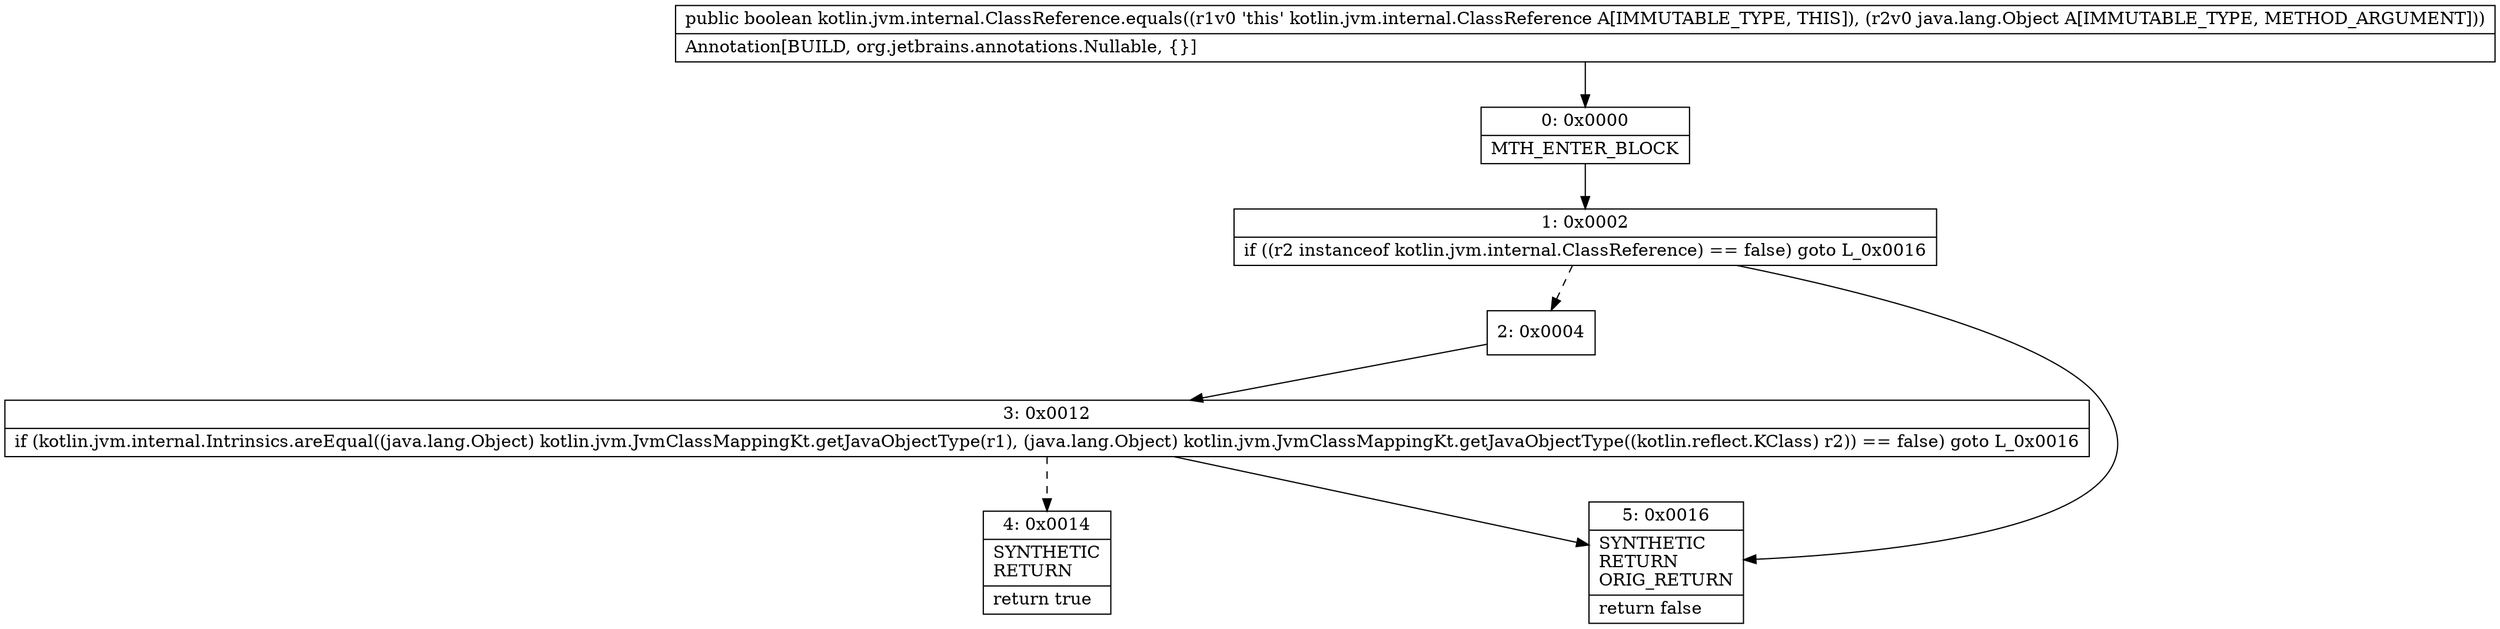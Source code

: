 digraph "CFG forkotlin.jvm.internal.ClassReference.equals(Ljava\/lang\/Object;)Z" {
Node_0 [shape=record,label="{0\:\ 0x0000|MTH_ENTER_BLOCK\l}"];
Node_1 [shape=record,label="{1\:\ 0x0002|if ((r2 instanceof kotlin.jvm.internal.ClassReference) == false) goto L_0x0016\l}"];
Node_2 [shape=record,label="{2\:\ 0x0004}"];
Node_3 [shape=record,label="{3\:\ 0x0012|if (kotlin.jvm.internal.Intrinsics.areEqual((java.lang.Object) kotlin.jvm.JvmClassMappingKt.getJavaObjectType(r1), (java.lang.Object) kotlin.jvm.JvmClassMappingKt.getJavaObjectType((kotlin.reflect.KClass) r2)) == false) goto L_0x0016\l}"];
Node_4 [shape=record,label="{4\:\ 0x0014|SYNTHETIC\lRETURN\l|return true\l}"];
Node_5 [shape=record,label="{5\:\ 0x0016|SYNTHETIC\lRETURN\lORIG_RETURN\l|return false\l}"];
MethodNode[shape=record,label="{public boolean kotlin.jvm.internal.ClassReference.equals((r1v0 'this' kotlin.jvm.internal.ClassReference A[IMMUTABLE_TYPE, THIS]), (r2v0 java.lang.Object A[IMMUTABLE_TYPE, METHOD_ARGUMENT]))  | Annotation[BUILD, org.jetbrains.annotations.Nullable, \{\}]\l}"];
MethodNode -> Node_0;
Node_0 -> Node_1;
Node_1 -> Node_2[style=dashed];
Node_1 -> Node_5;
Node_2 -> Node_3;
Node_3 -> Node_4[style=dashed];
Node_3 -> Node_5;
}

